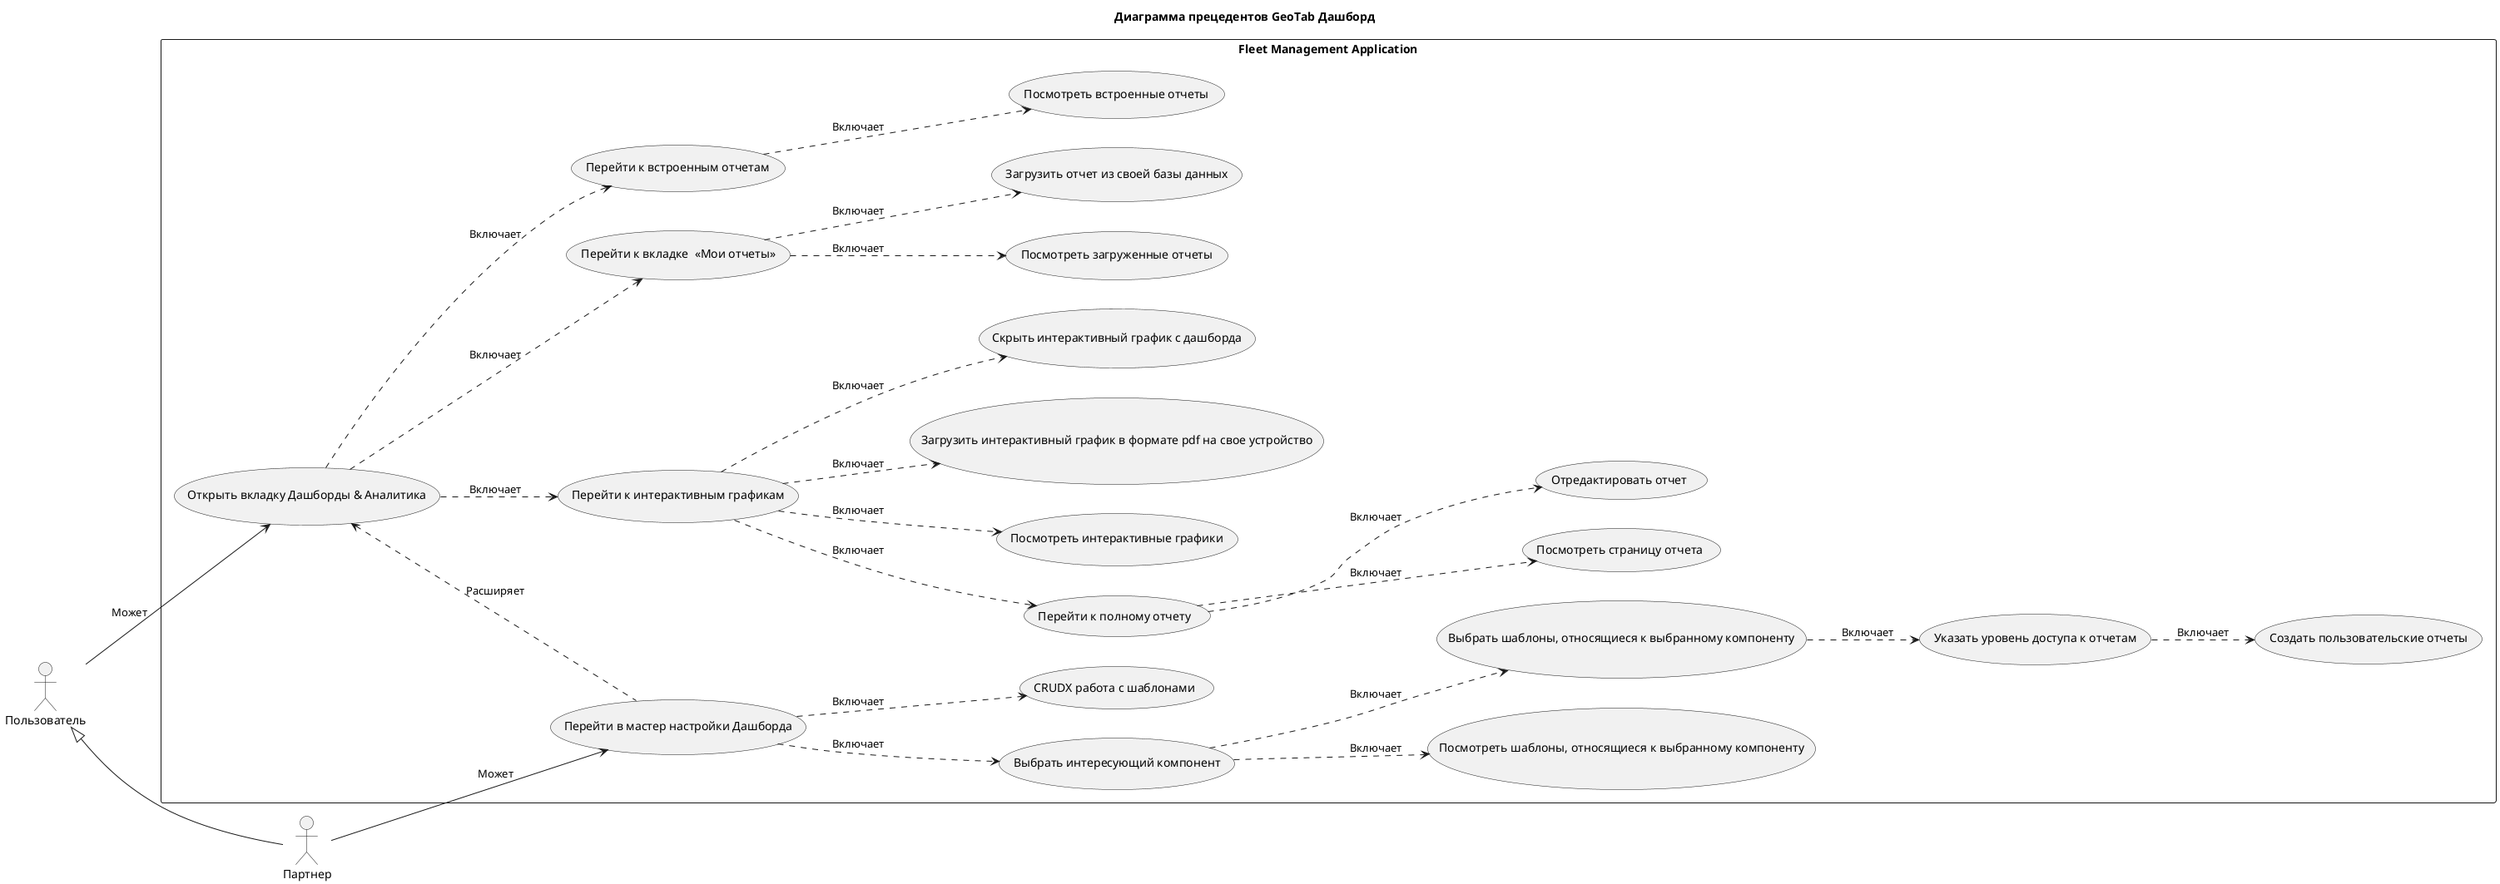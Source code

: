 @startuml GeoTab_UseCaseDiagram
title Диаграмма прецедентов GeoTab Дашборд

left to right direction
'===Акторы===========================================
actor "Пользователь"    as user
actor "Партнер"         as partner

'===Отношения========================================
!$include       = "Включает"
!$extend        = "Расширяет"
!$may           = "Может"

'==Прецеденты========================================
'-=Вкладка дашборда=-
!$openDashboard                     = "Открыть вкладку Дашборды & Аналитика"
    '-Встроенные отчеты-
    !$goBuiltInReports              = "Перейти к встроенным отчетам"
        !$viewBuiltInReports        = "Посмотреть встроенные отчеты"
    '-Интерактивные графики-    
    !$goInteractiveCharts           = "Перейти к интерактивным графикам"
        !$viewInteractiveCharts     = "Посмотреть интерактивные графики"
        !$loadInteractiveChart      = "Загрузить интерактивный график в формате pdf на свое устройство"
        !$hideFromDashboard         = "Скрыть интерактивный график с дашборда"
        !$goFullReport              = "Перейти к полному отчету"
            !$editReport            = "Отредактировать отчет"
            !$viewReportPage        = "Посмотреть страницу отчета"
    '-Мои отчеты-          
    !$goMyReports                   = "Перейти к вкладке  <<Мои отчеты>>"
        !$loadReportsfromDB         = "Загрузить отчет из своей базы данных"
        !$viewMyReports             = "Посмотреть загруженные отчеты"
    '-=Дашборд wizard (Company Group access)=-
    !$goDashboardWizard             = "Перейти в мастер настройки Дашборда"
        !$crudxTemplates            = "CRUDX работа с шаблонами"
        !$chooseComponent           = "Выбрать интересующий компонент"
            !$viewReports           = "Посмотреть шаблоны, относящиеся к выбранному компоненту"
            !$chooseReports         = "Выбрать шаблоны, относящиеся к выбранному компоненту"
                !$manageAccess      = "Указать уровень доступа к отчетам"
                    !$createRepot   = "Создать пользовательские отчеты"
                


'=======================================
'===Связи===============================================================
'=======================================
'==Акторы==
user <|-- partner


'==Прецеденты==
rectangle "Fleet Management Application"{
    '-=Вкладка дашборда=-
    :user:                              --> ($openDashboard)                : $may
        '-Встроенные отчеты-
        ($openDashboard)                ..> ($goBuiltInReports)             : $include
            ($goBuiltInReports)         ..> ($viewBuiltInReports)           : $include
        '-Интерактивные графики-   
        ($openDashboard)                ..> ($goInteractiveCharts)          : $include
            ($goInteractiveCharts)      ..> ($viewInteractiveCharts)        : $include
            ($goInteractiveCharts)      ..> ($loadInteractiveChart)         : $include
            ($goInteractiveCharts)      ..> ($hideFromDashboard)            : $include
            ($goInteractiveCharts)      ..> ($goFullReport)                 : $include
                ($goFullReport)         ..> ($viewReportPage)               : $include
                ($goFullReport)         ..> ($editReport)                   : $include 
        '-Мои отчеты-            
        ($openDashboard)                ..> ($goMyReports)                  : $include
            ($goMyReports)              ..> ($loadReportsfromDB)            : $include
            ($goMyReports)              ..> ($viewMyReports)                : $include
        '-=Дашборд wizard (Company Group access)=-
        ($openDashboard)                <.. ($goDashboardWizard)            : $extend
        :partner:                        --> ($goDashboardWizard)           : $may
        ($goDashboardWizard)            ..> ($crudxTemplates)               : $include
        ($goDashboardWizard)            ..> ($chooseComponent)              : $include
            ($chooseComponent)          ..> ($viewReports)                  : $include
            ($chooseComponent)          ..> ($chooseReports)                : $include
                ($chooseReports)        ..> ($manageAccess)                 : $include
                    ($manageAccess)     ..> ($createRepot)                  : $include
}

@enduml
